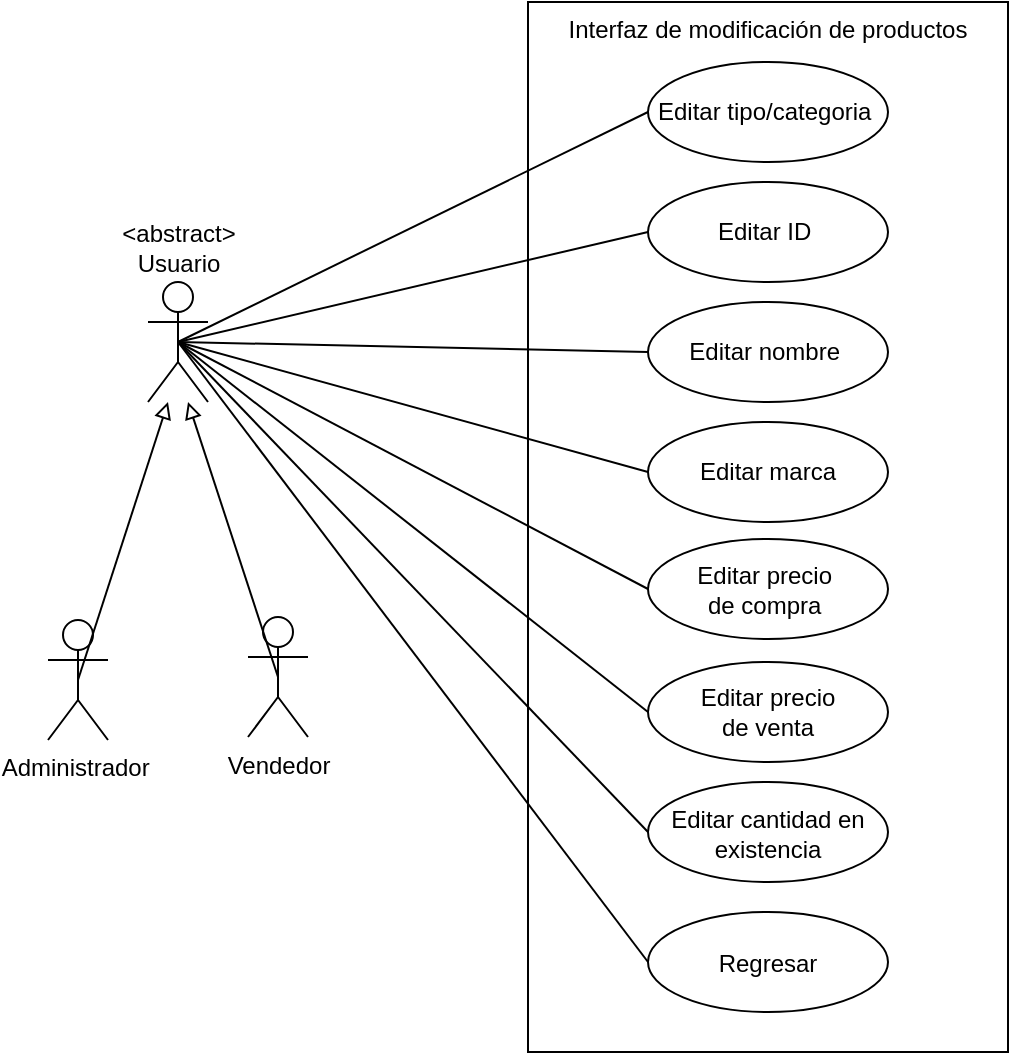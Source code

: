 <mxfile version="22.1.11" type="github">
  <diagram name="Página-1" id="Vkcl-X-pjpEaNRaXg5EO">
    <mxGraphModel dx="1050" dy="1349" grid="1" gridSize="10" guides="1" tooltips="1" connect="1" arrows="1" fold="1" page="1" pageScale="1" pageWidth="1169" pageHeight="827" math="0" shadow="0">
      <root>
        <mxCell id="0" />
        <mxCell id="1" parent="0" />
        <mxCell id="ztS-vcjT1jRvPvO_bTys-1" value="&amp;lt;abstract&amp;gt;&lt;br&gt;Usuario" style="shape=umlActor;verticalLabelPosition=top;verticalAlign=bottom;html=1;outlineConnect=0;fillColor=none;labelPosition=center;align=center;" parent="1" vertex="1">
          <mxGeometry x="210" y="95" width="30" height="60" as="geometry" />
        </mxCell>
        <mxCell id="ztS-vcjT1jRvPvO_bTys-2" value="Interfaz de modificación de productos" style="rounded=0;whiteSpace=wrap;html=1;fillColor=none;verticalAlign=top;" parent="1" vertex="1">
          <mxGeometry x="400" y="-45" width="240" height="525" as="geometry" />
        </mxCell>
        <mxCell id="ztS-vcjT1jRvPvO_bTys-3" value="Editar nombre&amp;nbsp;" style="ellipse;whiteSpace=wrap;html=1;fillColor=none;spacingTop=0;" parent="1" vertex="1">
          <mxGeometry x="460" y="105" width="120" height="50" as="geometry" />
        </mxCell>
        <mxCell id="ztS-vcjT1jRvPvO_bTys-4" value="Editar tipo/categoria " style="ellipse;whiteSpace=wrap;html=1;fillColor=none;spacingTop=0;" parent="1" vertex="1">
          <mxGeometry x="460" y="-15" width="120" height="50" as="geometry" />
        </mxCell>
        <mxCell id="ztS-vcjT1jRvPvO_bTys-5" value="Editar ID&amp;nbsp;" style="ellipse;whiteSpace=wrap;html=1;fillColor=none;spacingTop=0;" parent="1" vertex="1">
          <mxGeometry x="460" y="45" width="120" height="50" as="geometry" />
        </mxCell>
        <mxCell id="ztS-vcjT1jRvPvO_bTys-6" value="Editar marca" style="ellipse;whiteSpace=wrap;html=1;fillColor=none;spacingTop=0;" parent="1" vertex="1">
          <mxGeometry x="460" y="165" width="120" height="50" as="geometry" />
        </mxCell>
        <mxCell id="ztS-vcjT1jRvPvO_bTys-7" value="Editar precio &#xa;de compra " style="ellipse;whiteSpace=wrap;html=1;fillColor=none;spacingTop=0;spacing=0;" parent="1" vertex="1">
          <mxGeometry x="460" y="223.5" width="120" height="50" as="geometry" />
        </mxCell>
        <mxCell id="ztS-vcjT1jRvPvO_bTys-12" value="Editar cantidad en existencia" style="ellipse;whiteSpace=wrap;html=1;fillColor=none;spacingTop=2;" parent="1" vertex="1">
          <mxGeometry x="460" y="345" width="120" height="50" as="geometry" />
        </mxCell>
        <mxCell id="ztS-vcjT1jRvPvO_bTys-13" value="Editar precio&#xa;de venta" style="ellipse;whiteSpace=wrap;html=1;fillColor=none;spacingTop=0;spacing=0;" parent="1" vertex="1">
          <mxGeometry x="460" y="285" width="120" height="50" as="geometry" />
        </mxCell>
        <mxCell id="ztS-vcjT1jRvPvO_bTys-15" value="Regresar" style="ellipse;whiteSpace=wrap;html=1;fillColor=none;spacingTop=2;" parent="1" vertex="1">
          <mxGeometry x="460" y="410" width="120" height="50" as="geometry" />
        </mxCell>
        <mxCell id="ztS-vcjT1jRvPvO_bTys-16" value="" style="endArrow=none;html=1;rounded=0;exitX=0.5;exitY=0.5;exitDx=0;exitDy=0;exitPerimeter=0;entryX=0;entryY=0.5;entryDx=0;entryDy=0;" parent="1" source="ztS-vcjT1jRvPvO_bTys-1" target="ztS-vcjT1jRvPvO_bTys-4" edge="1">
          <mxGeometry width="50" height="50" relative="1" as="geometry">
            <mxPoint x="280" y="430" as="sourcePoint" />
            <mxPoint x="330" y="380" as="targetPoint" />
          </mxGeometry>
        </mxCell>
        <mxCell id="ztS-vcjT1jRvPvO_bTys-17" value="" style="endArrow=none;html=1;rounded=0;exitX=0.5;exitY=0.5;exitDx=0;exitDy=0;exitPerimeter=0;entryX=0;entryY=0.5;entryDx=0;entryDy=0;" parent="1" source="ztS-vcjT1jRvPvO_bTys-1" target="ztS-vcjT1jRvPvO_bTys-5" edge="1">
          <mxGeometry width="50" height="50" relative="1" as="geometry">
            <mxPoint x="315" y="250" as="sourcePoint" />
            <mxPoint x="470" y="20" as="targetPoint" />
          </mxGeometry>
        </mxCell>
        <mxCell id="ztS-vcjT1jRvPvO_bTys-18" value="" style="endArrow=none;html=1;rounded=0;exitX=0.5;exitY=0.5;exitDx=0;exitDy=0;exitPerimeter=0;entryX=0;entryY=0.5;entryDx=0;entryDy=0;" parent="1" source="ztS-vcjT1jRvPvO_bTys-1" target="ztS-vcjT1jRvPvO_bTys-3" edge="1">
          <mxGeometry width="50" height="50" relative="1" as="geometry">
            <mxPoint x="315" y="250" as="sourcePoint" />
            <mxPoint x="470" y="80" as="targetPoint" />
          </mxGeometry>
        </mxCell>
        <mxCell id="ztS-vcjT1jRvPvO_bTys-19" value="" style="endArrow=none;html=1;rounded=0;exitX=0.5;exitY=0.5;exitDx=0;exitDy=0;exitPerimeter=0;entryX=0;entryY=0.5;entryDx=0;entryDy=0;" parent="1" source="ztS-vcjT1jRvPvO_bTys-1" target="ztS-vcjT1jRvPvO_bTys-6" edge="1">
          <mxGeometry width="50" height="50" relative="1" as="geometry">
            <mxPoint x="315" y="250" as="sourcePoint" />
            <mxPoint x="470" y="140" as="targetPoint" />
          </mxGeometry>
        </mxCell>
        <mxCell id="ztS-vcjT1jRvPvO_bTys-20" value="" style="endArrow=none;html=1;rounded=0;exitX=0.5;exitY=0.5;exitDx=0;exitDy=0;exitPerimeter=0;entryX=0;entryY=0.5;entryDx=0;entryDy=0;" parent="1" source="ztS-vcjT1jRvPvO_bTys-1" target="ztS-vcjT1jRvPvO_bTys-7" edge="1">
          <mxGeometry width="50" height="50" relative="1" as="geometry">
            <mxPoint x="315" y="250" as="sourcePoint" />
            <mxPoint x="470" y="200" as="targetPoint" />
          </mxGeometry>
        </mxCell>
        <mxCell id="ztS-vcjT1jRvPvO_bTys-21" value="" style="endArrow=none;html=1;rounded=0;exitX=0.5;exitY=0.5;exitDx=0;exitDy=0;exitPerimeter=0;entryX=0;entryY=0.5;entryDx=0;entryDy=0;" parent="1" source="ztS-vcjT1jRvPvO_bTys-1" target="ztS-vcjT1jRvPvO_bTys-13" edge="1">
          <mxGeometry width="50" height="50" relative="1" as="geometry">
            <mxPoint x="315" y="250" as="sourcePoint" />
            <mxPoint x="470" y="259" as="targetPoint" />
          </mxGeometry>
        </mxCell>
        <mxCell id="ztS-vcjT1jRvPvO_bTys-22" value="" style="endArrow=none;html=1;rounded=0;exitX=0.5;exitY=0.5;exitDx=0;exitDy=0;exitPerimeter=0;entryX=0;entryY=0.5;entryDx=0;entryDy=0;" parent="1" source="ztS-vcjT1jRvPvO_bTys-1" target="ztS-vcjT1jRvPvO_bTys-12" edge="1">
          <mxGeometry width="50" height="50" relative="1" as="geometry">
            <mxPoint x="315" y="250" as="sourcePoint" />
            <mxPoint x="470" y="320" as="targetPoint" />
          </mxGeometry>
        </mxCell>
        <mxCell id="ztS-vcjT1jRvPvO_bTys-23" value="" style="endArrow=none;html=1;rounded=0;exitX=0.5;exitY=0.5;exitDx=0;exitDy=0;exitPerimeter=0;entryX=0;entryY=0.5;entryDx=0;entryDy=0;" parent="1" source="ztS-vcjT1jRvPvO_bTys-1" target="ztS-vcjT1jRvPvO_bTys-15" edge="1">
          <mxGeometry width="50" height="50" relative="1" as="geometry">
            <mxPoint x="315" y="250" as="sourcePoint" />
            <mxPoint x="460" y="430" as="targetPoint" />
          </mxGeometry>
        </mxCell>
        <mxCell id="eYkAKGaDQTTC3qWa5i3H-1" value="Administrador&amp;nbsp;" style="shape=umlActor;verticalLabelPosition=bottom;verticalAlign=top;html=1;outlineConnect=0;fillColor=none;" parent="1" vertex="1">
          <mxGeometry x="160" y="264" width="30" height="60" as="geometry" />
        </mxCell>
        <mxCell id="eYkAKGaDQTTC3qWa5i3H-2" value="Vendedor" style="shape=umlActor;verticalLabelPosition=bottom;verticalAlign=top;html=1;outlineConnect=0;fillColor=none;" parent="1" vertex="1">
          <mxGeometry x="260" y="262.5" width="30" height="60" as="geometry" />
        </mxCell>
        <mxCell id="eYkAKGaDQTTC3qWa5i3H-3" value="" style="endArrow=block;html=1;rounded=0;exitX=0.5;exitY=0.5;exitDx=0;exitDy=0;exitPerimeter=0;endFill=0;" parent="1" source="eYkAKGaDQTTC3qWa5i3H-1" edge="1">
          <mxGeometry width="50" height="50" relative="1" as="geometry">
            <mxPoint x="170" y="245" as="sourcePoint" />
            <mxPoint x="220" y="155" as="targetPoint" />
          </mxGeometry>
        </mxCell>
        <mxCell id="eYkAKGaDQTTC3qWa5i3H-4" value="" style="endArrow=block;html=1;rounded=0;exitX=0.5;exitY=0.5;exitDx=0;exitDy=0;exitPerimeter=0;endFill=0;" parent="1" source="eYkAKGaDQTTC3qWa5i3H-2" edge="1">
          <mxGeometry width="50" height="50" relative="1" as="geometry">
            <mxPoint x="185" y="304" as="sourcePoint" />
            <mxPoint x="230" y="155" as="targetPoint" />
          </mxGeometry>
        </mxCell>
      </root>
    </mxGraphModel>
  </diagram>
</mxfile>
